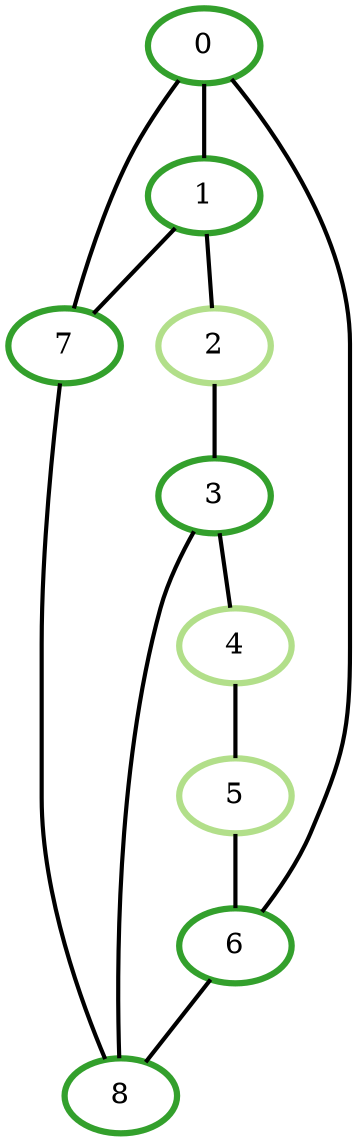 graph G {
    0 [penwidth=3,color=4, colorscheme=paired12]
    1 [penwidth=3,color=4, colorscheme=paired12]
    2 [penwidth=3,color=3, colorscheme=paired12]
    3 [penwidth=3,color=4, colorscheme=paired12]
    4 [penwidth=3,color=3, colorscheme=paired12]
    5 [penwidth=3,color=3, colorscheme=paired12]
    6 [penwidth=3,color=4, colorscheme=paired12]
    7 [penwidth=3,color=4, colorscheme=paired12]
    8 [penwidth=3,color=4, colorscheme=paired12]

    0--7 [penwidth=2]
    1--7 [penwidth=2]
    6--8 [penwidth=2]
    3--8 [penwidth=2]
    7--8 [penwidth=2]
    0--1 [penwidth=2]
    1--2 [penwidth=2]
    2--3 [penwidth=2]
    3--4 [penwidth=2]
    4--5 [penwidth=2]
    5--6 [penwidth=2]
    0--6 [penwidth=2]
}